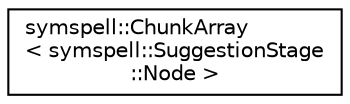digraph "Graphical Class Hierarchy"
{
 // LATEX_PDF_SIZE
  edge [fontname="Helvetica",fontsize="10",labelfontname="Helvetica",labelfontsize="10"];
  node [fontname="Helvetica",fontsize="10",shape=record];
  rankdir="LR";
  Node0 [label="symspell::ChunkArray\l\< symspell::SuggestionStage\l::Node \>",height=0.2,width=0.4,color="black", fillcolor="white", style="filled",URL="$classsymspell_1_1_chunk_array.html",tooltip=" "];
}
